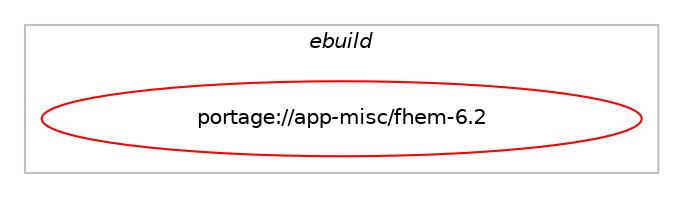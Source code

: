 digraph prolog {

# *************
# Graph options
# *************

newrank=true;
concentrate=true;
compound=true;
graph [rankdir=LR,fontname=Helvetica,fontsize=10,ranksep=1.5];#, ranksep=2.5, nodesep=0.2];
edge  [arrowhead=vee];
node  [fontname=Helvetica,fontsize=10];

# **********
# The ebuild
# **********

subgraph cluster_leftcol {
color=gray;
rank=same;
label=<<i>ebuild</i>>;
id [label="portage://app-misc/fhem-6.2", color=red, width=4, href="../app-misc/fhem-6.2.svg"];
}

# ****************
# The dependencies
# ****************

subgraph cluster_midcol {
color=gray;
label=<<i>dependencies</i>>;
subgraph cluster_compile {
fillcolor="#eeeeee";
style=filled;
label=<<i>compile</i>>;
# *** BEGIN UNKNOWN DEPENDENCY TYPE (TODO) ***
# id -> package_dependency(portage://app-misc/fhem-6.2,install,no,media-gfx,pngcrush,none,[,,],[],[])
# *** END UNKNOWN DEPENDENCY TYPE (TODO) ***

}
subgraph cluster_compileandrun {
fillcolor="#eeeeee";
style=filled;
label=<<i>compile and run</i>>;
}
subgraph cluster_run {
fillcolor="#eeeeee";
style=filled;
label=<<i>run</i>>;
# *** BEGIN UNKNOWN DEPENDENCY TYPE (TODO) ***
# id -> package_dependency(portage://app-misc/fhem-6.2,run,no,acct-group,fhem,none,[,,],[],[])
# *** END UNKNOWN DEPENDENCY TYPE (TODO) ***

# *** BEGIN UNKNOWN DEPENDENCY TYPE (TODO) ***
# id -> package_dependency(portage://app-misc/fhem-6.2,run,no,acct-user,fhem,none,[,,],[],[])
# *** END UNKNOWN DEPENDENCY TYPE (TODO) ***

# *** BEGIN UNKNOWN DEPENDENCY TYPE (TODO) ***
# id -> package_dependency(portage://app-misc/fhem-6.2,run,no,dev-perl,Crypt-CBC,none,[,,],[],[])
# *** END UNKNOWN DEPENDENCY TYPE (TODO) ***

# *** BEGIN UNKNOWN DEPENDENCY TYPE (TODO) ***
# id -> package_dependency(portage://app-misc/fhem-6.2,run,no,dev-perl,Device-SerialPort,none,[,,],[],[])
# *** END UNKNOWN DEPENDENCY TYPE (TODO) ***

# *** BEGIN UNKNOWN DEPENDENCY TYPE (TODO) ***
# id -> package_dependency(portage://app-misc/fhem-6.2,run,no,dev-perl,Digest-CRC,none,[,,],[],[])
# *** END UNKNOWN DEPENDENCY TYPE (TODO) ***

# *** BEGIN UNKNOWN DEPENDENCY TYPE (TODO) ***
# id -> package_dependency(portage://app-misc/fhem-6.2,run,no,dev-perl,JSON,none,[,,],[],[])
# *** END UNKNOWN DEPENDENCY TYPE (TODO) ***

# *** BEGIN UNKNOWN DEPENDENCY TYPE (TODO) ***
# id -> package_dependency(portage://app-misc/fhem-6.2,run,no,virtual,tmpfiles,none,[,,],[],[])
# *** END UNKNOWN DEPENDENCY TYPE (TODO) ***

}
}

# **************
# The candidates
# **************

subgraph cluster_choices {
rank=same;
color=gray;
label=<<i>candidates</i>>;

}

}
